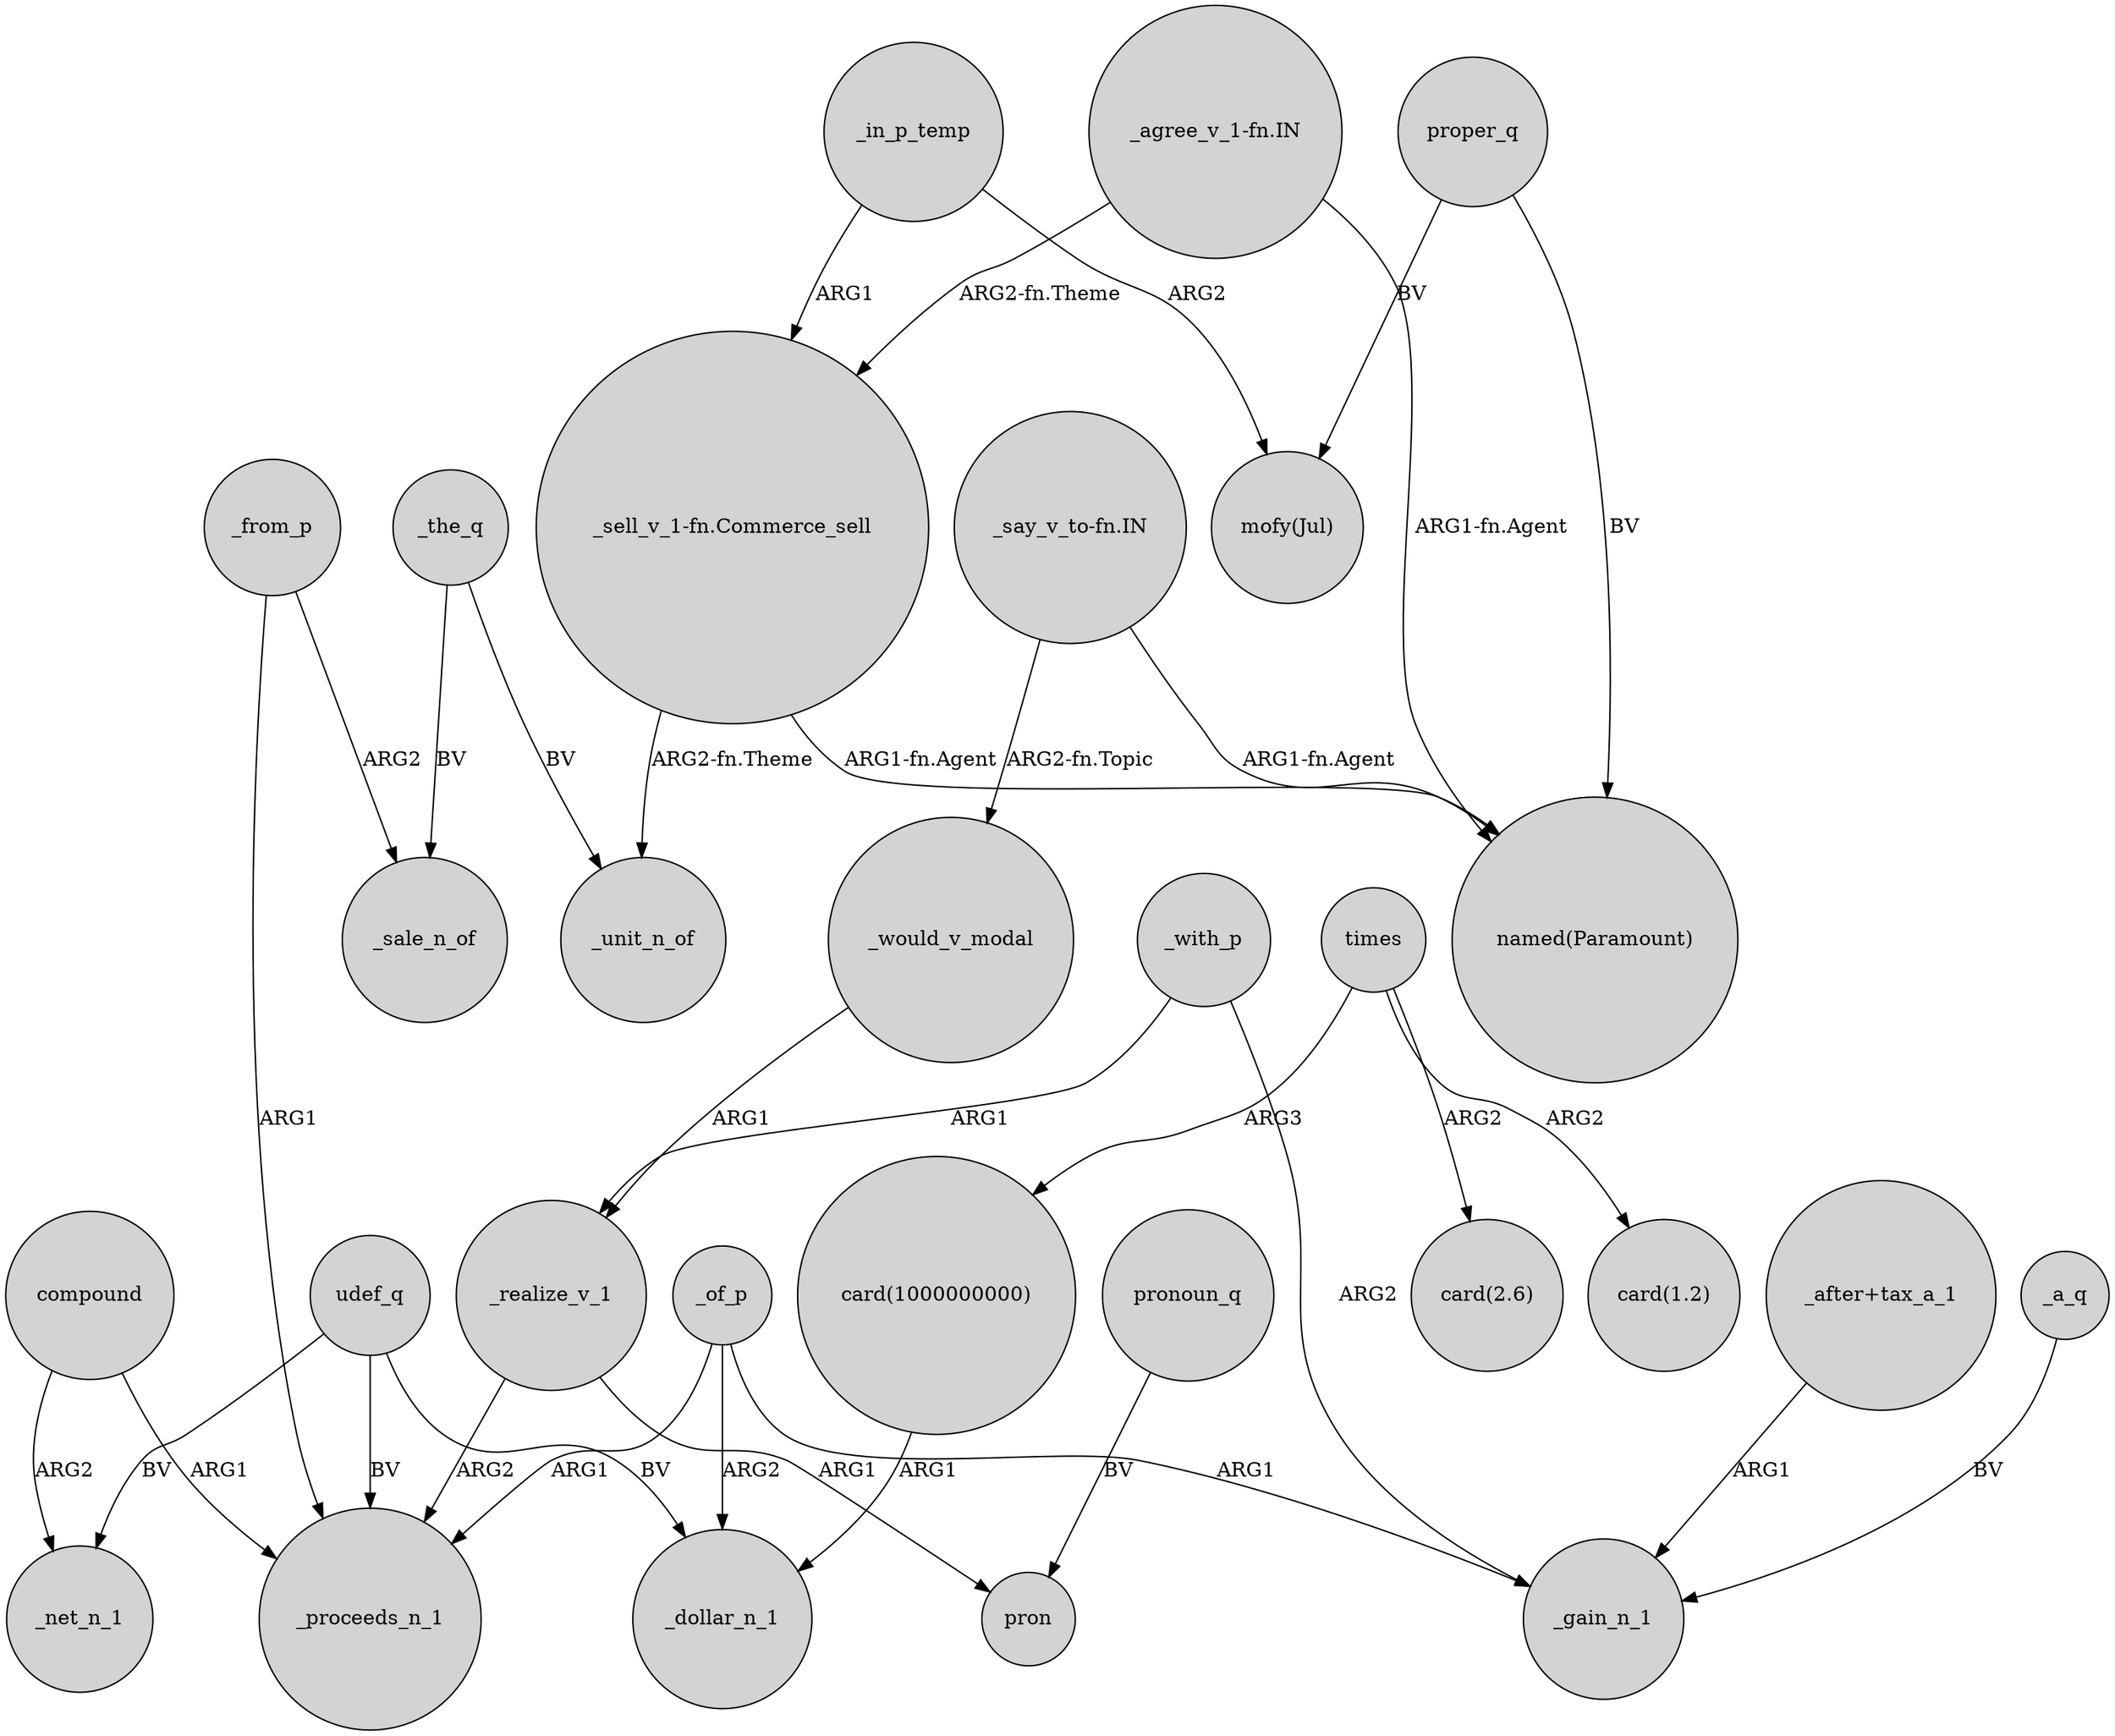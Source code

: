 digraph {
	node [shape=circle style=filled]
	"_say_v_to-fn.IN" -> _would_v_modal [label="ARG2-fn.Topic"]
	proper_q -> "mofy(Jul)" [label=BV]
	compound -> _proceeds_n_1 [label=ARG1]
	times -> "card(2.6)" [label=ARG2]
	"_agree_v_1-fn.IN" -> "named(Paramount)" [label="ARG1-fn.Agent"]
	_with_p -> _realize_v_1 [label=ARG1]
	_from_p -> _sale_n_of [label=ARG2]
	_in_p_temp -> "_sell_v_1-fn.Commerce_sell" [label=ARG1]
	times -> "card(1000000000)" [label=ARG3]
	_realize_v_1 -> _proceeds_n_1 [label=ARG2]
	pronoun_q -> pron [label=BV]
	times -> "card(1.2)" [label=ARG2]
	_in_p_temp -> "mofy(Jul)" [label=ARG2]
	"_after+tax_a_1" -> _gain_n_1 [label=ARG1]
	_the_q -> _sale_n_of [label=BV]
	compound -> _net_n_1 [label=ARG2]
	_would_v_modal -> _realize_v_1 [label=ARG1]
	"_sell_v_1-fn.Commerce_sell" -> "named(Paramount)" [label="ARG1-fn.Agent"]
	_realize_v_1 -> pron [label=ARG1]
	_a_q -> _gain_n_1 [label=BV]
	_from_p -> _proceeds_n_1 [label=ARG1]
	proper_q -> "named(Paramount)" [label=BV]
	_of_p -> _gain_n_1 [label=ARG1]
	"_agree_v_1-fn.IN" -> "_sell_v_1-fn.Commerce_sell" [label="ARG2-fn.Theme"]
	udef_q -> _proceeds_n_1 [label=BV]
	"_sell_v_1-fn.Commerce_sell" -> _unit_n_of [label="ARG2-fn.Theme"]
	udef_q -> _net_n_1 [label=BV]
	_with_p -> _gain_n_1 [label=ARG2]
	_of_p -> _dollar_n_1 [label=ARG2]
	udef_q -> _dollar_n_1 [label=BV]
	"card(1000000000)" -> _dollar_n_1 [label=ARG1]
	_the_q -> _unit_n_of [label=BV]
	"_say_v_to-fn.IN" -> "named(Paramount)" [label="ARG1-fn.Agent"]
	_of_p -> _proceeds_n_1 [label=ARG1]
}
